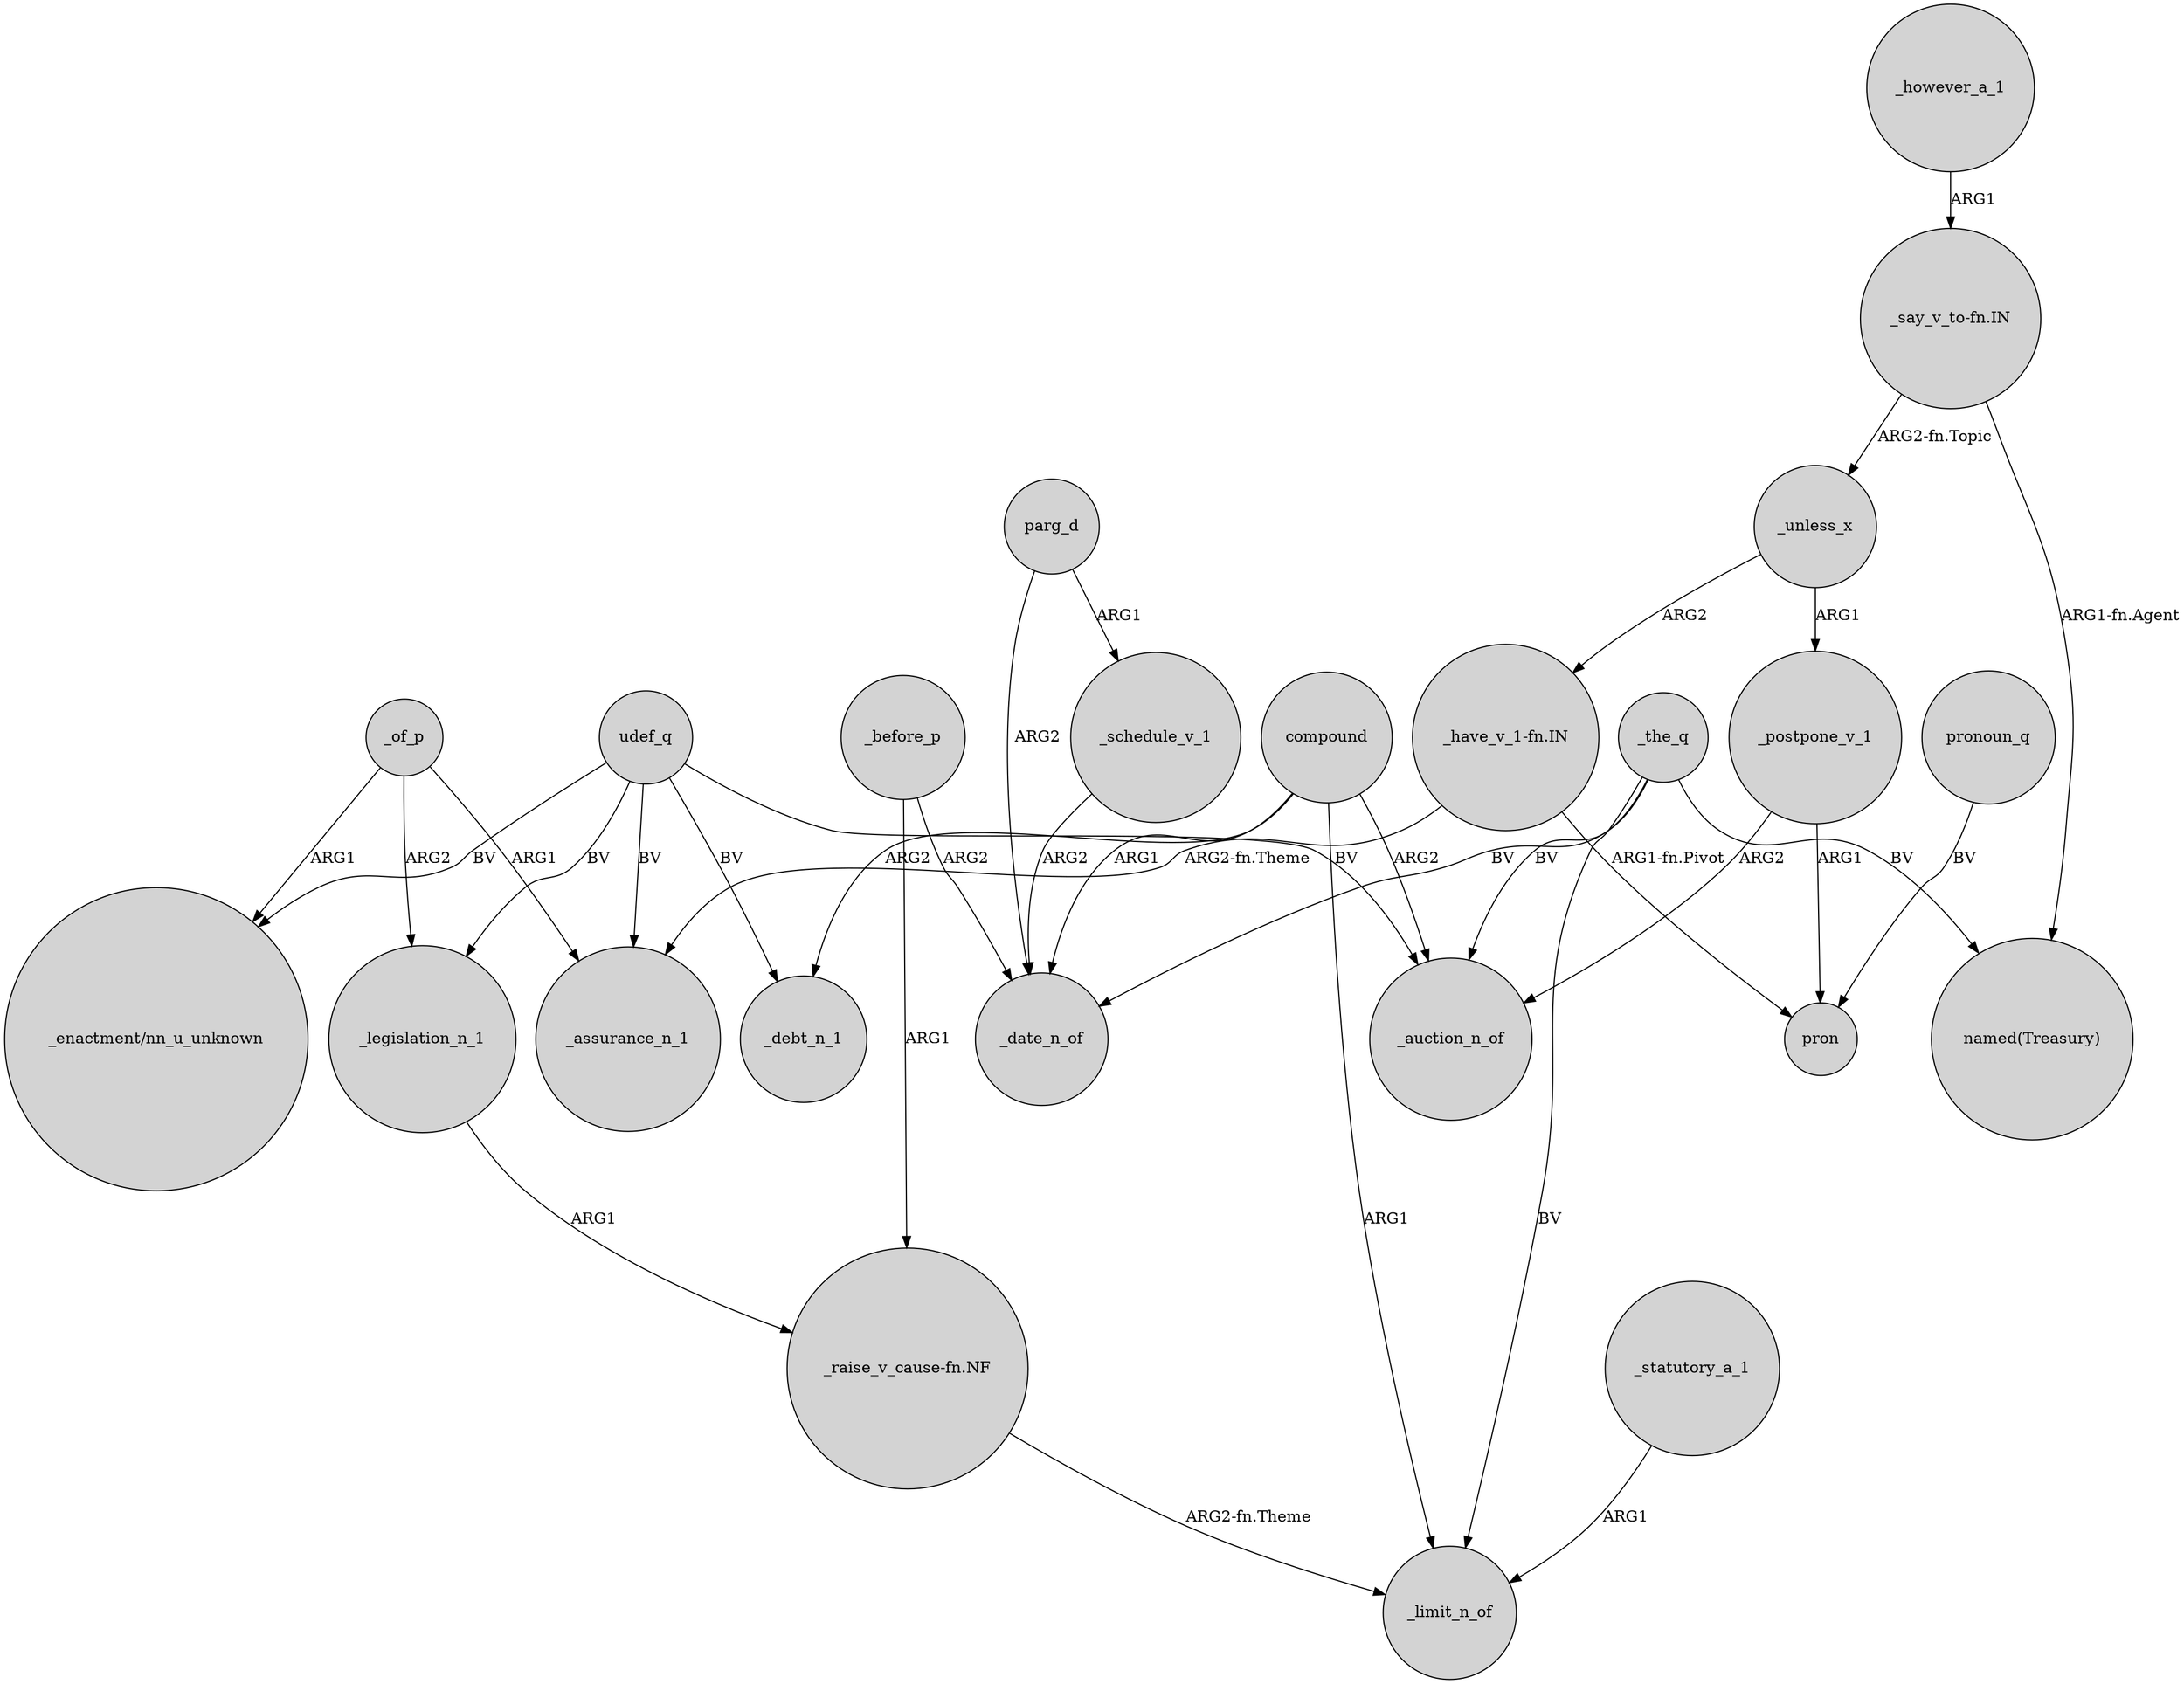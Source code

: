 digraph {
	node [shape=circle style=filled]
	udef_q -> "_enactment/nn_u_unknown" [label=BV]
	_before_p -> "_raise_v_cause-fn.NF" [label=ARG1]
	udef_q -> _debt_n_1 [label=BV]
	_the_q -> _date_n_of [label=BV]
	_schedule_v_1 -> _date_n_of [label=ARG2]
	"_raise_v_cause-fn.NF" -> _limit_n_of [label="ARG2-fn.Theme"]
	_legislation_n_1 -> "_raise_v_cause-fn.NF" [label=ARG1]
	compound -> _debt_n_1 [label=ARG2]
	compound -> _limit_n_of [label=ARG1]
	compound -> _auction_n_of [label=ARG2]
	udef_q -> _auction_n_of [label=BV]
	"_have_v_1-fn.IN" -> _assurance_n_1 [label="ARG2-fn.Theme"]
	compound -> _date_n_of [label=ARG1]
	"_have_v_1-fn.IN" -> pron [label="ARG1-fn.Pivot"]
	_however_a_1 -> "_say_v_to-fn.IN" [label=ARG1]
	udef_q -> _assurance_n_1 [label=BV]
	"_say_v_to-fn.IN" -> "named(Treasury)" [label="ARG1-fn.Agent"]
	"_say_v_to-fn.IN" -> _unless_x [label="ARG2-fn.Topic"]
	_postpone_v_1 -> pron [label=ARG1]
	_before_p -> _date_n_of [label=ARG2]
	pronoun_q -> pron [label=BV]
	_of_p -> "_enactment/nn_u_unknown" [label=ARG1]
	_unless_x -> _postpone_v_1 [label=ARG1]
	parg_d -> _date_n_of [label=ARG2]
	_unless_x -> "_have_v_1-fn.IN" [label=ARG2]
	_statutory_a_1 -> _limit_n_of [label=ARG1]
	_the_q -> _auction_n_of [label=BV]
	_the_q -> "named(Treasury)" [label=BV]
	udef_q -> _legislation_n_1 [label=BV]
	_of_p -> _assurance_n_1 [label=ARG1]
	_postpone_v_1 -> _auction_n_of [label=ARG2]
	parg_d -> _schedule_v_1 [label=ARG1]
	_of_p -> _legislation_n_1 [label=ARG2]
	_the_q -> _limit_n_of [label=BV]
}
